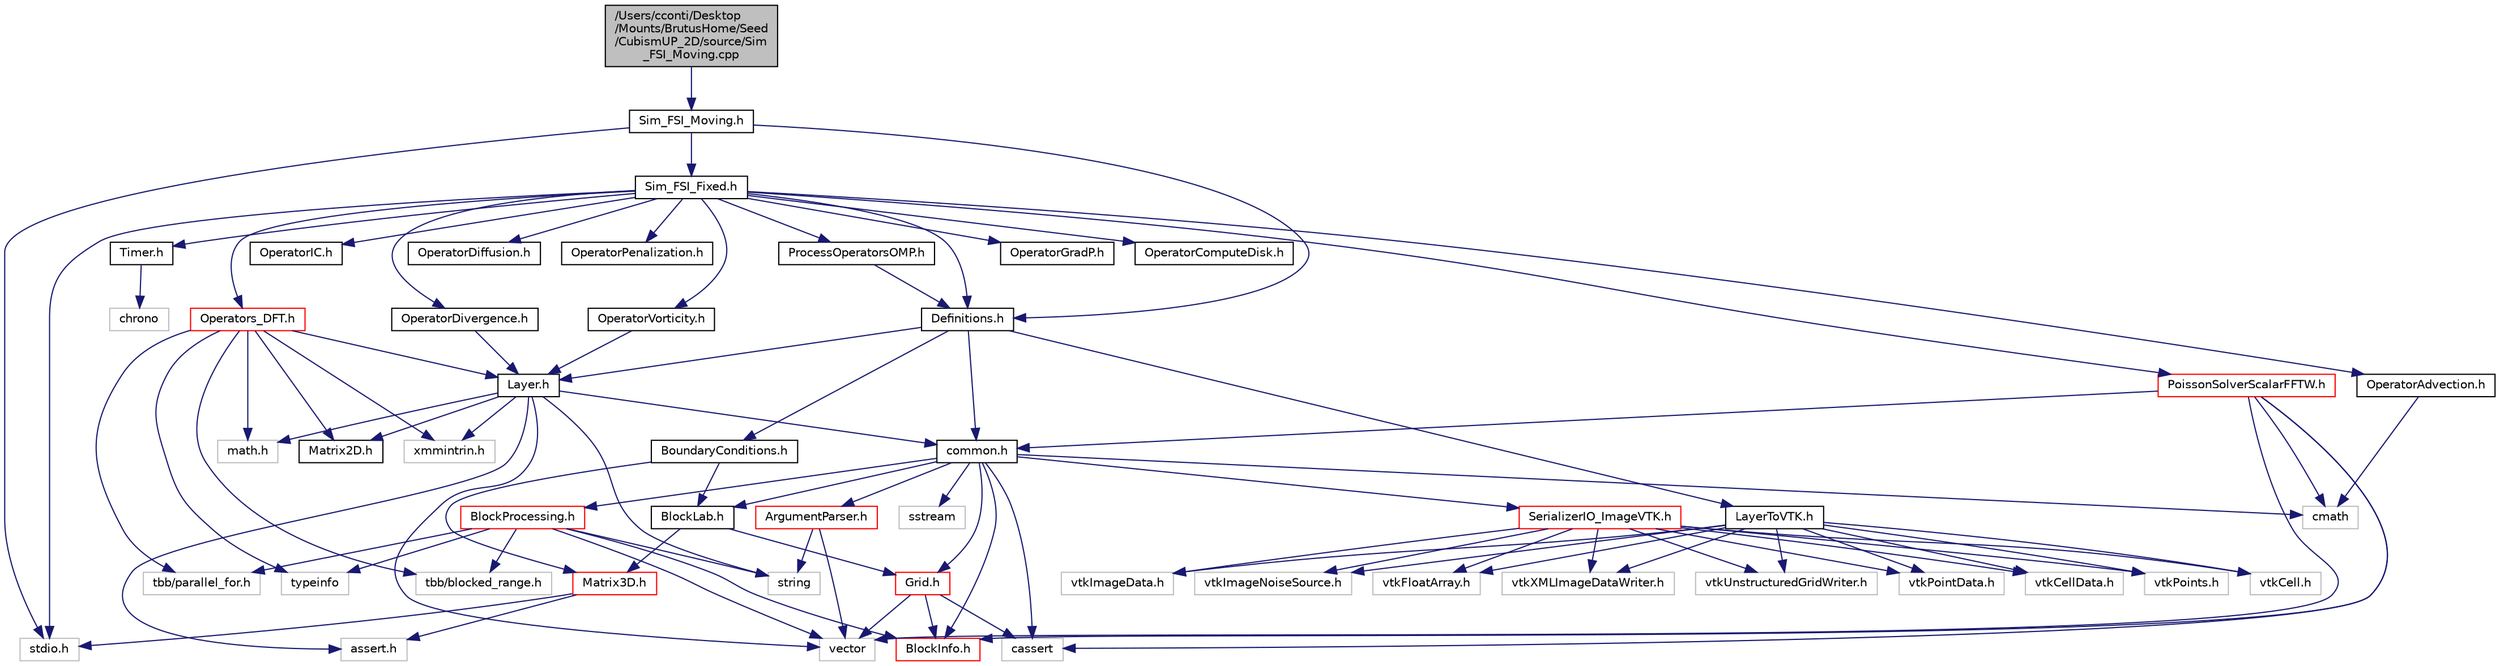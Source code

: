 digraph "/Users/cconti/Desktop/Mounts/BrutusHome/Seed/CubismUP_2D/source/Sim_FSI_Moving.cpp"
{
  edge [fontname="Helvetica",fontsize="10",labelfontname="Helvetica",labelfontsize="10"];
  node [fontname="Helvetica",fontsize="10",shape=record];
  Node1 [label="/Users/cconti/Desktop\l/Mounts/BrutusHome/Seed\l/CubismUP_2D/source/Sim\l_FSI_Moving.cpp",height=0.2,width=0.4,color="black", fillcolor="grey75", style="filled", fontcolor="black"];
  Node1 -> Node2 [color="midnightblue",fontsize="10",style="solid",fontname="Helvetica"];
  Node2 [label="Sim_FSI_Moving.h",height=0.2,width=0.4,color="black", fillcolor="white", style="filled",URL="$_sim___f_s_i___moving_8h.html"];
  Node2 -> Node3 [color="midnightblue",fontsize="10",style="solid",fontname="Helvetica"];
  Node3 [label="stdio.h",height=0.2,width=0.4,color="grey75", fillcolor="white", style="filled"];
  Node2 -> Node4 [color="midnightblue",fontsize="10",style="solid",fontname="Helvetica"];
  Node4 [label="Definitions.h",height=0.2,width=0.4,color="black", fillcolor="white", style="filled",URL="$_definitions_8h.html"];
  Node4 -> Node5 [color="midnightblue",fontsize="10",style="solid",fontname="Helvetica"];
  Node5 [label="common.h",height=0.2,width=0.4,color="black", fillcolor="white", style="filled",URL="$common_8h.html"];
  Node5 -> Node6 [color="midnightblue",fontsize="10",style="solid",fontname="Helvetica"];
  Node6 [label="cassert",height=0.2,width=0.4,color="grey75", fillcolor="white", style="filled"];
  Node5 -> Node7 [color="midnightblue",fontsize="10",style="solid",fontname="Helvetica"];
  Node7 [label="sstream",height=0.2,width=0.4,color="grey75", fillcolor="white", style="filled"];
  Node5 -> Node8 [color="midnightblue",fontsize="10",style="solid",fontname="Helvetica"];
  Node8 [label="cmath",height=0.2,width=0.4,color="grey75", fillcolor="white", style="filled"];
  Node5 -> Node9 [color="midnightblue",fontsize="10",style="solid",fontname="Helvetica"];
  Node9 [label="ArgumentParser.h",height=0.2,width=0.4,color="red", fillcolor="white", style="filled",URL="$_argument_parser_8h.html"];
  Node9 -> Node10 [color="midnightblue",fontsize="10",style="solid",fontname="Helvetica"];
  Node10 [label="vector",height=0.2,width=0.4,color="grey75", fillcolor="white", style="filled"];
  Node9 -> Node11 [color="midnightblue",fontsize="10",style="solid",fontname="Helvetica"];
  Node11 [label="string",height=0.2,width=0.4,color="grey75", fillcolor="white", style="filled"];
  Node5 -> Node12 [color="midnightblue",fontsize="10",style="solid",fontname="Helvetica"];
  Node12 [label="Grid.h",height=0.2,width=0.4,color="red", fillcolor="white", style="filled",URL="$_grid_8h.html"];
  Node12 -> Node10 [color="midnightblue",fontsize="10",style="solid",fontname="Helvetica"];
  Node12 -> Node6 [color="midnightblue",fontsize="10",style="solid",fontname="Helvetica"];
  Node12 -> Node13 [color="midnightblue",fontsize="10",style="solid",fontname="Helvetica"];
  Node13 [label="BlockInfo.h",height=0.2,width=0.4,color="red", fillcolor="white", style="filled",URL="$_block_info_8h.html"];
  Node5 -> Node13 [color="midnightblue",fontsize="10",style="solid",fontname="Helvetica"];
  Node5 -> Node14 [color="midnightblue",fontsize="10",style="solid",fontname="Helvetica"];
  Node14 [label="SerializerIO_ImageVTK.h",height=0.2,width=0.4,color="red", fillcolor="white", style="filled",URL="$_serializer_i_o___image_v_t_k_8h.html"];
  Node14 -> Node15 [color="midnightblue",fontsize="10",style="solid",fontname="Helvetica"];
  Node15 [label="vtkPoints.h",height=0.2,width=0.4,color="grey75", fillcolor="white", style="filled"];
  Node14 -> Node16 [color="midnightblue",fontsize="10",style="solid",fontname="Helvetica"];
  Node16 [label="vtkCell.h",height=0.2,width=0.4,color="grey75", fillcolor="white", style="filled"];
  Node14 -> Node17 [color="midnightblue",fontsize="10",style="solid",fontname="Helvetica"];
  Node17 [label="vtkImageData.h",height=0.2,width=0.4,color="grey75", fillcolor="white", style="filled"];
  Node14 -> Node18 [color="midnightblue",fontsize="10",style="solid",fontname="Helvetica"];
  Node18 [label="vtkImageNoiseSource.h",height=0.2,width=0.4,color="grey75", fillcolor="white", style="filled"];
  Node14 -> Node19 [color="midnightblue",fontsize="10",style="solid",fontname="Helvetica"];
  Node19 [label="vtkFloatArray.h",height=0.2,width=0.4,color="grey75", fillcolor="white", style="filled"];
  Node14 -> Node20 [color="midnightblue",fontsize="10",style="solid",fontname="Helvetica"];
  Node20 [label="vtkXMLImageDataWriter.h",height=0.2,width=0.4,color="grey75", fillcolor="white", style="filled"];
  Node14 -> Node21 [color="midnightblue",fontsize="10",style="solid",fontname="Helvetica"];
  Node21 [label="vtkUnstructuredGridWriter.h",height=0.2,width=0.4,color="grey75", fillcolor="white", style="filled"];
  Node14 -> Node22 [color="midnightblue",fontsize="10",style="solid",fontname="Helvetica"];
  Node22 [label="vtkPointData.h",height=0.2,width=0.4,color="grey75", fillcolor="white", style="filled"];
  Node14 -> Node23 [color="midnightblue",fontsize="10",style="solid",fontname="Helvetica"];
  Node23 [label="vtkCellData.h",height=0.2,width=0.4,color="grey75", fillcolor="white", style="filled"];
  Node5 -> Node24 [color="midnightblue",fontsize="10",style="solid",fontname="Helvetica"];
  Node24 [label="BlockProcessing.h",height=0.2,width=0.4,color="red", fillcolor="white", style="filled",URL="$_block_processing_8h.html"];
  Node24 -> Node10 [color="midnightblue",fontsize="10",style="solid",fontname="Helvetica"];
  Node24 -> Node11 [color="midnightblue",fontsize="10",style="solid",fontname="Helvetica"];
  Node24 -> Node25 [color="midnightblue",fontsize="10",style="solid",fontname="Helvetica"];
  Node25 [label="typeinfo",height=0.2,width=0.4,color="grey75", fillcolor="white", style="filled"];
  Node24 -> Node13 [color="midnightblue",fontsize="10",style="solid",fontname="Helvetica"];
  Node24 -> Node26 [color="midnightblue",fontsize="10",style="solid",fontname="Helvetica"];
  Node26 [label="tbb/blocked_range.h",height=0.2,width=0.4,color="grey75", fillcolor="white", style="filled"];
  Node24 -> Node27 [color="midnightblue",fontsize="10",style="solid",fontname="Helvetica"];
  Node27 [label="tbb/parallel_for.h",height=0.2,width=0.4,color="grey75", fillcolor="white", style="filled"];
  Node5 -> Node28 [color="midnightblue",fontsize="10",style="solid",fontname="Helvetica"];
  Node28 [label="BlockLab.h",height=0.2,width=0.4,color="black", fillcolor="white", style="filled",URL="$_block_lab_8h.html"];
  Node28 -> Node29 [color="midnightblue",fontsize="10",style="solid",fontname="Helvetica"];
  Node29 [label="Matrix3D.h",height=0.2,width=0.4,color="red", fillcolor="white", style="filled",URL="$_matrix3_d_8h.html"];
  Node29 -> Node30 [color="midnightblue",fontsize="10",style="solid",fontname="Helvetica"];
  Node30 [label="assert.h",height=0.2,width=0.4,color="grey75", fillcolor="white", style="filled"];
  Node29 -> Node3 [color="midnightblue",fontsize="10",style="solid",fontname="Helvetica"];
  Node28 -> Node12 [color="midnightblue",fontsize="10",style="solid",fontname="Helvetica"];
  Node4 -> Node31 [color="midnightblue",fontsize="10",style="solid",fontname="Helvetica"];
  Node31 [label="Layer.h",height=0.2,width=0.4,color="black", fillcolor="white", style="filled",URL="$_layer_8h.html"];
  Node31 -> Node32 [color="midnightblue",fontsize="10",style="solid",fontname="Helvetica"];
  Node32 [label="math.h",height=0.2,width=0.4,color="grey75", fillcolor="white", style="filled"];
  Node31 -> Node11 [color="midnightblue",fontsize="10",style="solid",fontname="Helvetica"];
  Node31 -> Node10 [color="midnightblue",fontsize="10",style="solid",fontname="Helvetica"];
  Node31 -> Node30 [color="midnightblue",fontsize="10",style="solid",fontname="Helvetica"];
  Node31 -> Node33 [color="midnightblue",fontsize="10",style="solid",fontname="Helvetica"];
  Node33 [label="Matrix2D.h",height=0.2,width=0.4,color="black", fillcolor="white", style="filled",URL="$_matrix2_d_8h.html"];
  Node31 -> Node5 [color="midnightblue",fontsize="10",style="solid",fontname="Helvetica"];
  Node31 -> Node34 [color="midnightblue",fontsize="10",style="solid",fontname="Helvetica"];
  Node34 [label="xmmintrin.h",height=0.2,width=0.4,color="grey75", fillcolor="white", style="filled"];
  Node4 -> Node35 [color="midnightblue",fontsize="10",style="solid",fontname="Helvetica"];
  Node35 [label="LayerToVTK.h",height=0.2,width=0.4,color="black", fillcolor="white", style="filled",URL="$_layer_to_v_t_k_8h.html"];
  Node35 -> Node15 [color="midnightblue",fontsize="10",style="solid",fontname="Helvetica"];
  Node35 -> Node16 [color="midnightblue",fontsize="10",style="solid",fontname="Helvetica"];
  Node35 -> Node17 [color="midnightblue",fontsize="10",style="solid",fontname="Helvetica"];
  Node35 -> Node18 [color="midnightblue",fontsize="10",style="solid",fontname="Helvetica"];
  Node35 -> Node19 [color="midnightblue",fontsize="10",style="solid",fontname="Helvetica"];
  Node35 -> Node20 [color="midnightblue",fontsize="10",style="solid",fontname="Helvetica"];
  Node35 -> Node21 [color="midnightblue",fontsize="10",style="solid",fontname="Helvetica"];
  Node35 -> Node22 [color="midnightblue",fontsize="10",style="solid",fontname="Helvetica"];
  Node35 -> Node23 [color="midnightblue",fontsize="10",style="solid",fontname="Helvetica"];
  Node4 -> Node36 [color="midnightblue",fontsize="10",style="solid",fontname="Helvetica"];
  Node36 [label="BoundaryConditions.h",height=0.2,width=0.4,color="black", fillcolor="white", style="filled",URL="$_boundary_conditions_8h.html"];
  Node36 -> Node28 [color="midnightblue",fontsize="10",style="solid",fontname="Helvetica"];
  Node36 -> Node29 [color="midnightblue",fontsize="10",style="solid",fontname="Helvetica"];
  Node2 -> Node37 [color="midnightblue",fontsize="10",style="solid",fontname="Helvetica"];
  Node37 [label="Sim_FSI_Fixed.h",height=0.2,width=0.4,color="black", fillcolor="white", style="filled",URL="$_sim___f_s_i___fixed_8h.html"];
  Node37 -> Node3 [color="midnightblue",fontsize="10",style="solid",fontname="Helvetica"];
  Node37 -> Node4 [color="midnightblue",fontsize="10",style="solid",fontname="Helvetica"];
  Node37 -> Node38 [color="midnightblue",fontsize="10",style="solid",fontname="Helvetica"];
  Node38 [label="Timer.h",height=0.2,width=0.4,color="black", fillcolor="white", style="filled",URL="$source_2_timer_8h.html"];
  Node38 -> Node39 [color="midnightblue",fontsize="10",style="solid",fontname="Helvetica"];
  Node39 [label="chrono",height=0.2,width=0.4,color="grey75", fillcolor="white", style="filled"];
  Node37 -> Node40 [color="midnightblue",fontsize="10",style="solid",fontname="Helvetica"];
  Node40 [label="ProcessOperatorsOMP.h",height=0.2,width=0.4,color="black", fillcolor="white", style="filled",URL="$_process_operators_o_m_p_8h.html"];
  Node40 -> Node4 [color="midnightblue",fontsize="10",style="solid",fontname="Helvetica"];
  Node37 -> Node41 [color="midnightblue",fontsize="10",style="solid",fontname="Helvetica"];
  Node41 [label="OperatorIC.h",height=0.2,width=0.4,color="black", fillcolor="white", style="filled",URL="$_operator_i_c_8h.html"];
  Node37 -> Node42 [color="midnightblue",fontsize="10",style="solid",fontname="Helvetica"];
  Node42 [label="OperatorAdvection.h",height=0.2,width=0.4,color="black", fillcolor="white", style="filled",URL="$_operator_advection_8h.html"];
  Node42 -> Node8 [color="midnightblue",fontsize="10",style="solid",fontname="Helvetica"];
  Node37 -> Node43 [color="midnightblue",fontsize="10",style="solid",fontname="Helvetica"];
  Node43 [label="OperatorDiffusion.h",height=0.2,width=0.4,color="black", fillcolor="white", style="filled",URL="$_operator_diffusion_8h.html"];
  Node37 -> Node44 [color="midnightblue",fontsize="10",style="solid",fontname="Helvetica"];
  Node44 [label="OperatorPenalization.h",height=0.2,width=0.4,color="black", fillcolor="white", style="filled",URL="$_operator_penalization_8h.html"];
  Node37 -> Node45 [color="midnightblue",fontsize="10",style="solid",fontname="Helvetica"];
  Node45 [label="OperatorDivergence.h",height=0.2,width=0.4,color="black", fillcolor="white", style="filled",URL="$_operator_divergence_8h.html"];
  Node45 -> Node31 [color="midnightblue",fontsize="10",style="solid",fontname="Helvetica"];
  Node37 -> Node46 [color="midnightblue",fontsize="10",style="solid",fontname="Helvetica"];
  Node46 [label="OperatorVorticity.h",height=0.2,width=0.4,color="black", fillcolor="white", style="filled",URL="$_operator_vorticity_8h.html"];
  Node46 -> Node31 [color="midnightblue",fontsize="10",style="solid",fontname="Helvetica"];
  Node37 -> Node47 [color="midnightblue",fontsize="10",style="solid",fontname="Helvetica"];
  Node47 [label="Operators_DFT.h",height=0.2,width=0.4,color="red", fillcolor="white", style="filled",URL="$_operators___d_f_t_8h.html"];
  Node47 -> Node32 [color="midnightblue",fontsize="10",style="solid",fontname="Helvetica"];
  Node47 -> Node25 [color="midnightblue",fontsize="10",style="solid",fontname="Helvetica"];
  Node47 -> Node26 [color="midnightblue",fontsize="10",style="solid",fontname="Helvetica"];
  Node47 -> Node27 [color="midnightblue",fontsize="10",style="solid",fontname="Helvetica"];
  Node47 -> Node34 [color="midnightblue",fontsize="10",style="solid",fontname="Helvetica"];
  Node47 -> Node31 [color="midnightblue",fontsize="10",style="solid",fontname="Helvetica"];
  Node47 -> Node33 [color="midnightblue",fontsize="10",style="solid",fontname="Helvetica"];
  Node37 -> Node48 [color="midnightblue",fontsize="10",style="solid",fontname="Helvetica"];
  Node48 [label="PoissonSolverScalarFFTW.h",height=0.2,width=0.4,color="red", fillcolor="white", style="filled",URL="$_poisson_solver_scalar_f_f_t_w_8h.html"];
  Node48 -> Node10 [color="midnightblue",fontsize="10",style="solid",fontname="Helvetica"];
  Node48 -> Node6 [color="midnightblue",fontsize="10",style="solid",fontname="Helvetica"];
  Node48 -> Node8 [color="midnightblue",fontsize="10",style="solid",fontname="Helvetica"];
  Node48 -> Node5 [color="midnightblue",fontsize="10",style="solid",fontname="Helvetica"];
  Node48 -> Node13 [color="midnightblue",fontsize="10",style="solid",fontname="Helvetica"];
  Node37 -> Node49 [color="midnightblue",fontsize="10",style="solid",fontname="Helvetica"];
  Node49 [label="OperatorGradP.h",height=0.2,width=0.4,color="black", fillcolor="white", style="filled",URL="$_operator_grad_p_8h.html"];
  Node37 -> Node50 [color="midnightblue",fontsize="10",style="solid",fontname="Helvetica"];
  Node50 [label="OperatorComputeDisk.h",height=0.2,width=0.4,color="black", fillcolor="white", style="filled",URL="$_operator_compute_disk_8h.html"];
}
